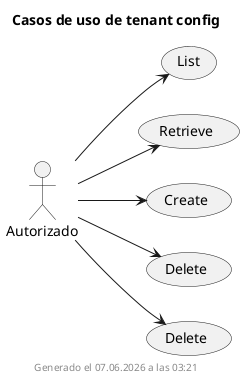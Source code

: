 ' @autogenerated
@startuml Casos de uso de tenant config
title Casos de uso de tenant config
left to right direction


actor :Autorizado: as a0
(List) as listado
(Retrieve) as consulta
(Create) as creacion
(Delete) as actualizacion
(Delete) as borrado

a0 --> listado
a0 --> consulta
a0 --> creacion
a0 --> actualizacion
a0 --> borrado

footer Generado el %date("dd.MM.yyyy' a las 'HH:mm")
@enduml

